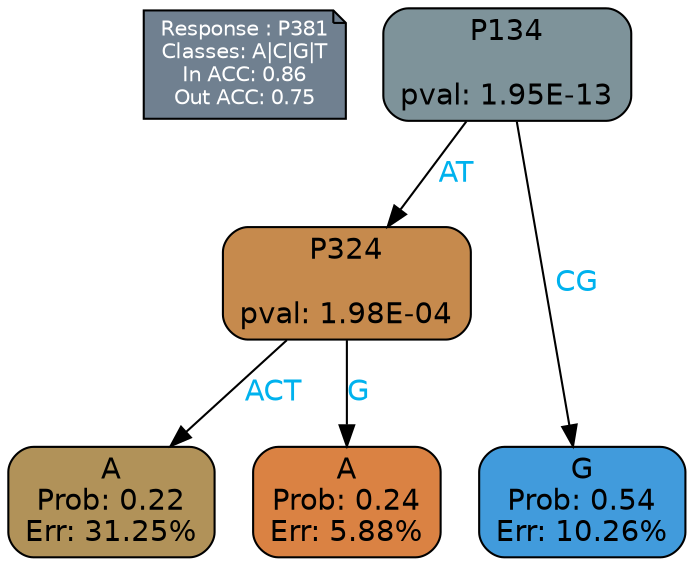 digraph Tree {
node [shape=box, style="filled, rounded", color="black", fontname=helvetica] ;
graph [ranksep=equally, splines=polylines, bgcolor=transparent, dpi=600] ;
edge [fontname=helvetica] ;
LEGEND [label="Response : P381
Classes: A|C|G|T
In ACC: 0.86
Out ACC: 0.75
",shape=note,align=left,style=filled,fillcolor="slategray",fontcolor="white",fontsize=10];1 [label="P134

pval: 1.95E-13", fillcolor="#7e939a"] ;
2 [label="P324

pval: 1.98E-04", fillcolor="#c68a4d"] ;
3 [label="A
Prob: 0.22
Err: 31.25%", fillcolor="#b19259"] ;
4 [label="A
Prob: 0.24
Err: 5.88%", fillcolor="#da8243"] ;
5 [label="G
Prob: 0.54
Err: 10.26%", fillcolor="#419bdc"] ;
1 -> 2 [label="AT",fontcolor=deepskyblue2] ;
1 -> 5 [label="CG",fontcolor=deepskyblue2] ;
2 -> 3 [label="ACT",fontcolor=deepskyblue2] ;
2 -> 4 [label="G",fontcolor=deepskyblue2] ;
{rank = same; 3;4;5;}{rank = same; LEGEND;1;}}